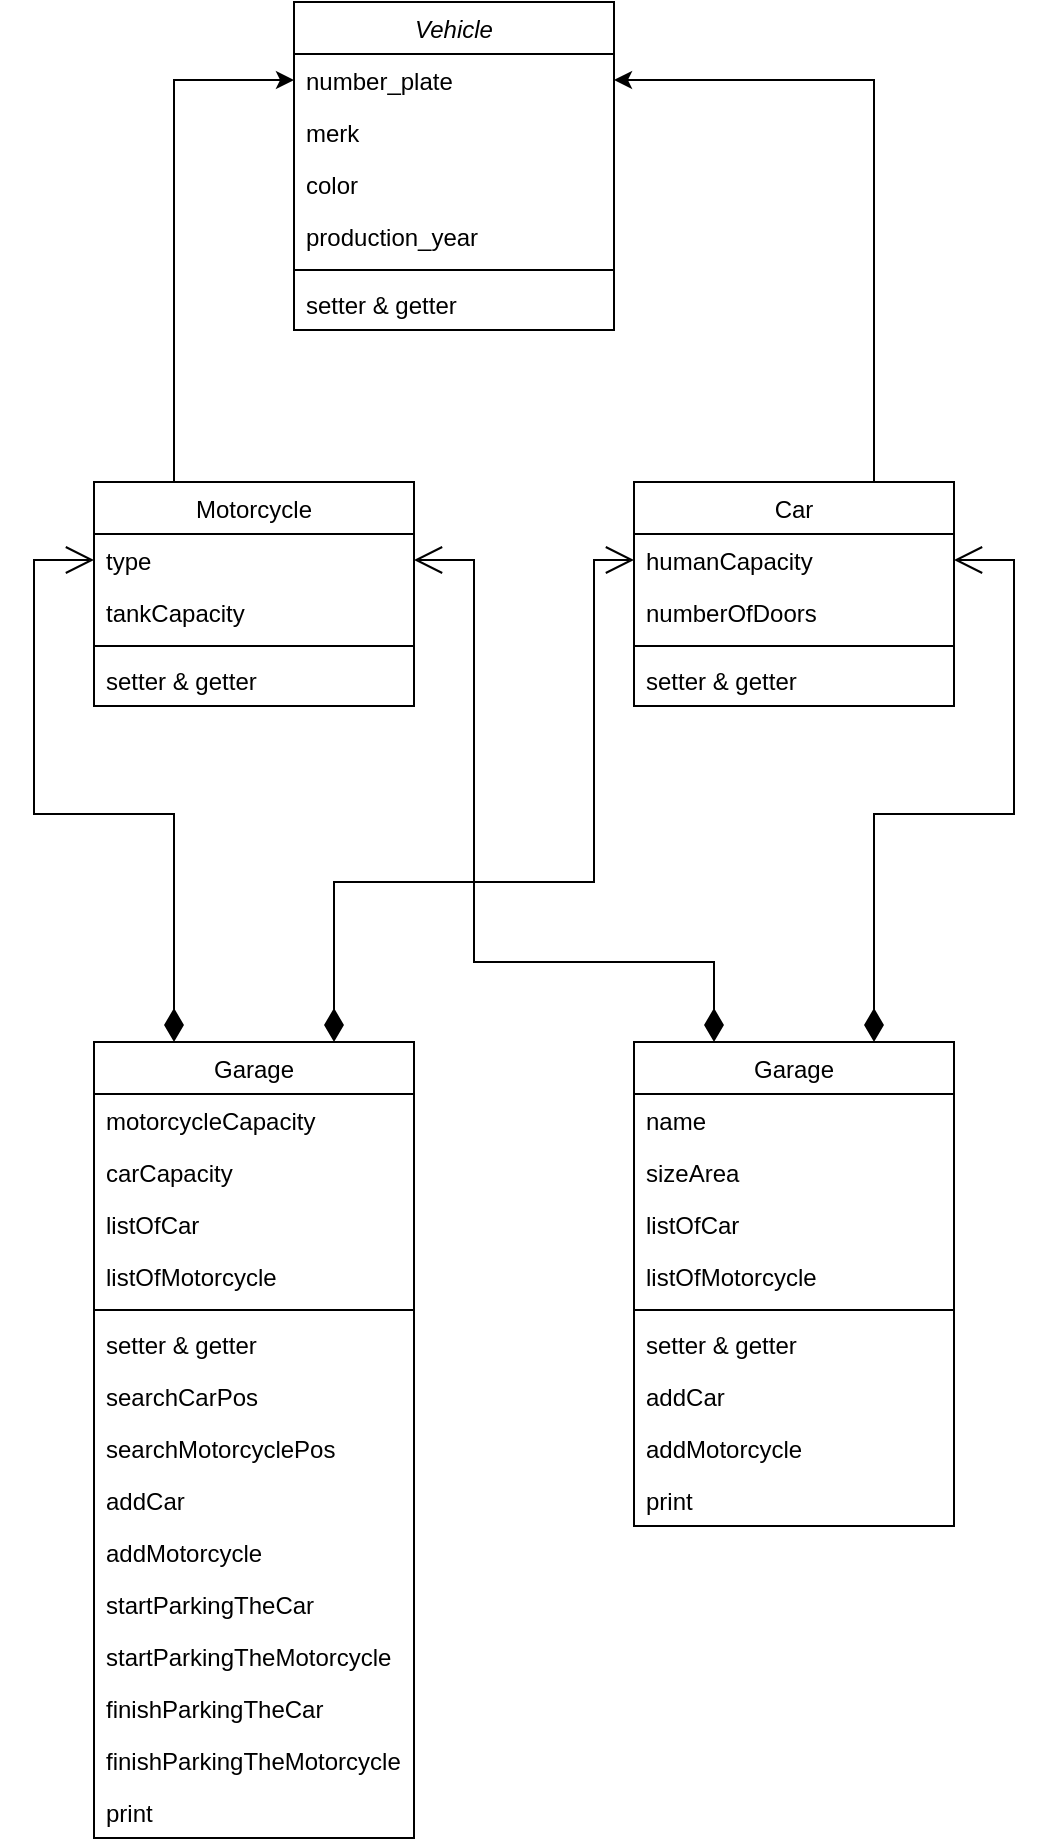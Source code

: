 <mxfile version="24.0.4" type="github">
  <diagram id="C5RBs43oDa-KdzZeNtuy" name="Page-1">
    <mxGraphModel dx="2480" dy="1380" grid="1" gridSize="10" guides="1" tooltips="1" connect="1" arrows="1" fold="1" page="1" pageScale="1" pageWidth="827" pageHeight="1169" math="0" shadow="0">
      <root>
        <mxCell id="WIyWlLk6GJQsqaUBKTNV-0" />
        <mxCell id="WIyWlLk6GJQsqaUBKTNV-1" parent="WIyWlLk6GJQsqaUBKTNV-0" />
        <mxCell id="zkfFHV4jXpPFQw0GAbJ--0" value="Vehicle" style="swimlane;fontStyle=2;align=center;verticalAlign=top;childLayout=stackLayout;horizontal=1;startSize=26;horizontalStack=0;resizeParent=1;resizeLast=0;collapsible=1;marginBottom=0;rounded=0;shadow=0;strokeWidth=1;" parent="WIyWlLk6GJQsqaUBKTNV-1" vertex="1">
          <mxGeometry x="220" y="40" width="160" height="164" as="geometry">
            <mxRectangle x="230" y="140" width="160" height="26" as="alternateBounds" />
          </mxGeometry>
        </mxCell>
        <mxCell id="zkfFHV4jXpPFQw0GAbJ--1" value="number_plate" style="text;align=left;verticalAlign=top;spacingLeft=4;spacingRight=4;overflow=hidden;rotatable=0;points=[[0,0.5],[1,0.5]];portConstraint=eastwest;" parent="zkfFHV4jXpPFQw0GAbJ--0" vertex="1">
          <mxGeometry y="26" width="160" height="26" as="geometry" />
        </mxCell>
        <mxCell id="zkfFHV4jXpPFQw0GAbJ--2" value="merk" style="text;align=left;verticalAlign=top;spacingLeft=4;spacingRight=4;overflow=hidden;rotatable=0;points=[[0,0.5],[1,0.5]];portConstraint=eastwest;rounded=0;shadow=0;html=0;" parent="zkfFHV4jXpPFQw0GAbJ--0" vertex="1">
          <mxGeometry y="52" width="160" height="26" as="geometry" />
        </mxCell>
        <mxCell id="zkfFHV4jXpPFQw0GAbJ--3" value="color" style="text;align=left;verticalAlign=top;spacingLeft=4;spacingRight=4;overflow=hidden;rotatable=0;points=[[0,0.5],[1,0.5]];portConstraint=eastwest;rounded=0;shadow=0;html=0;" parent="zkfFHV4jXpPFQw0GAbJ--0" vertex="1">
          <mxGeometry y="78" width="160" height="26" as="geometry" />
        </mxCell>
        <mxCell id="EcJ74c3LNO2z4R8j3UEx-0" value="production_year" style="text;align=left;verticalAlign=top;spacingLeft=4;spacingRight=4;overflow=hidden;rotatable=0;points=[[0,0.5],[1,0.5]];portConstraint=eastwest;rounded=0;shadow=0;html=0;" vertex="1" parent="zkfFHV4jXpPFQw0GAbJ--0">
          <mxGeometry y="104" width="160" height="26" as="geometry" />
        </mxCell>
        <mxCell id="zkfFHV4jXpPFQw0GAbJ--4" value="" style="line;html=1;strokeWidth=1;align=left;verticalAlign=middle;spacingTop=-1;spacingLeft=3;spacingRight=3;rotatable=0;labelPosition=right;points=[];portConstraint=eastwest;" parent="zkfFHV4jXpPFQw0GAbJ--0" vertex="1">
          <mxGeometry y="130" width="160" height="8" as="geometry" />
        </mxCell>
        <mxCell id="zkfFHV4jXpPFQw0GAbJ--5" value="setter &amp; getter" style="text;align=left;verticalAlign=top;spacingLeft=4;spacingRight=4;overflow=hidden;rotatable=0;points=[[0,0.5],[1,0.5]];portConstraint=eastwest;" parent="zkfFHV4jXpPFQw0GAbJ--0" vertex="1">
          <mxGeometry y="138" width="160" height="26" as="geometry" />
        </mxCell>
        <mxCell id="EcJ74c3LNO2z4R8j3UEx-34" style="edgeStyle=orthogonalEdgeStyle;rounded=0;orthogonalLoop=1;jettySize=auto;html=1;exitX=0.75;exitY=0;exitDx=0;exitDy=0;entryX=1;entryY=0.5;entryDx=0;entryDy=0;" edge="1" parent="WIyWlLk6GJQsqaUBKTNV-1" source="zkfFHV4jXpPFQw0GAbJ--17" target="zkfFHV4jXpPFQw0GAbJ--1">
          <mxGeometry relative="1" as="geometry" />
        </mxCell>
        <mxCell id="zkfFHV4jXpPFQw0GAbJ--17" value="Car" style="swimlane;fontStyle=0;align=center;verticalAlign=top;childLayout=stackLayout;horizontal=1;startSize=26;horizontalStack=0;resizeParent=1;resizeLast=0;collapsible=1;marginBottom=0;rounded=0;shadow=0;strokeWidth=1;" parent="WIyWlLk6GJQsqaUBKTNV-1" vertex="1">
          <mxGeometry x="390" y="280" width="160" height="112" as="geometry">
            <mxRectangle x="550" y="140" width="160" height="26" as="alternateBounds" />
          </mxGeometry>
        </mxCell>
        <mxCell id="zkfFHV4jXpPFQw0GAbJ--18" value="humanCapacity" style="text;align=left;verticalAlign=top;spacingLeft=4;spacingRight=4;overflow=hidden;rotatable=0;points=[[0,0.5],[1,0.5]];portConstraint=eastwest;" parent="zkfFHV4jXpPFQw0GAbJ--17" vertex="1">
          <mxGeometry y="26" width="160" height="26" as="geometry" />
        </mxCell>
        <mxCell id="zkfFHV4jXpPFQw0GAbJ--19" value="numberOfDoors" style="text;align=left;verticalAlign=top;spacingLeft=4;spacingRight=4;overflow=hidden;rotatable=0;points=[[0,0.5],[1,0.5]];portConstraint=eastwest;rounded=0;shadow=0;html=0;" parent="zkfFHV4jXpPFQw0GAbJ--17" vertex="1">
          <mxGeometry y="52" width="160" height="26" as="geometry" />
        </mxCell>
        <mxCell id="zkfFHV4jXpPFQw0GAbJ--23" value="" style="line;html=1;strokeWidth=1;align=left;verticalAlign=middle;spacingTop=-1;spacingLeft=3;spacingRight=3;rotatable=0;labelPosition=right;points=[];portConstraint=eastwest;" parent="zkfFHV4jXpPFQw0GAbJ--17" vertex="1">
          <mxGeometry y="78" width="160" height="8" as="geometry" />
        </mxCell>
        <mxCell id="zkfFHV4jXpPFQw0GAbJ--24" value="setter &amp; getter" style="text;align=left;verticalAlign=top;spacingLeft=4;spacingRight=4;overflow=hidden;rotatable=0;points=[[0,0.5],[1,0.5]];portConstraint=eastwest;" parent="zkfFHV4jXpPFQw0GAbJ--17" vertex="1">
          <mxGeometry y="86" width="160" height="26" as="geometry" />
        </mxCell>
        <mxCell id="EcJ74c3LNO2z4R8j3UEx-33" style="edgeStyle=orthogonalEdgeStyle;rounded=0;orthogonalLoop=1;jettySize=auto;html=1;exitX=0.25;exitY=0;exitDx=0;exitDy=0;entryX=0;entryY=0.5;entryDx=0;entryDy=0;" edge="1" parent="WIyWlLk6GJQsqaUBKTNV-1" source="EcJ74c3LNO2z4R8j3UEx-2" target="zkfFHV4jXpPFQw0GAbJ--1">
          <mxGeometry relative="1" as="geometry">
            <Array as="points">
              <mxPoint x="160" y="79" />
            </Array>
          </mxGeometry>
        </mxCell>
        <mxCell id="EcJ74c3LNO2z4R8j3UEx-2" value="Motorcycle" style="swimlane;fontStyle=0;align=center;verticalAlign=top;childLayout=stackLayout;horizontal=1;startSize=26;horizontalStack=0;resizeParent=1;resizeLast=0;collapsible=1;marginBottom=0;rounded=0;shadow=0;strokeWidth=1;" vertex="1" parent="WIyWlLk6GJQsqaUBKTNV-1">
          <mxGeometry x="120" y="280" width="160" height="112" as="geometry">
            <mxRectangle x="550" y="140" width="160" height="26" as="alternateBounds" />
          </mxGeometry>
        </mxCell>
        <mxCell id="EcJ74c3LNO2z4R8j3UEx-3" value="type" style="text;align=left;verticalAlign=top;spacingLeft=4;spacingRight=4;overflow=hidden;rotatable=0;points=[[0,0.5],[1,0.5]];portConstraint=eastwest;" vertex="1" parent="EcJ74c3LNO2z4R8j3UEx-2">
          <mxGeometry y="26" width="160" height="26" as="geometry" />
        </mxCell>
        <mxCell id="EcJ74c3LNO2z4R8j3UEx-4" value="tankCapacity" style="text;align=left;verticalAlign=top;spacingLeft=4;spacingRight=4;overflow=hidden;rotatable=0;points=[[0,0.5],[1,0.5]];portConstraint=eastwest;rounded=0;shadow=0;html=0;" vertex="1" parent="EcJ74c3LNO2z4R8j3UEx-2">
          <mxGeometry y="52" width="160" height="26" as="geometry" />
        </mxCell>
        <mxCell id="EcJ74c3LNO2z4R8j3UEx-5" value="" style="line;html=1;strokeWidth=1;align=left;verticalAlign=middle;spacingTop=-1;spacingLeft=3;spacingRight=3;rotatable=0;labelPosition=right;points=[];portConstraint=eastwest;" vertex="1" parent="EcJ74c3LNO2z4R8j3UEx-2">
          <mxGeometry y="78" width="160" height="8" as="geometry" />
        </mxCell>
        <mxCell id="EcJ74c3LNO2z4R8j3UEx-6" value="setter &amp; getter" style="text;align=left;verticalAlign=top;spacingLeft=4;spacingRight=4;overflow=hidden;rotatable=0;points=[[0,0.5],[1,0.5]];portConstraint=eastwest;" vertex="1" parent="EcJ74c3LNO2z4R8j3UEx-2">
          <mxGeometry y="86" width="160" height="26" as="geometry" />
        </mxCell>
        <mxCell id="EcJ74c3LNO2z4R8j3UEx-37" style="edgeStyle=orthogonalEdgeStyle;rounded=0;orthogonalLoop=1;jettySize=auto;html=1;exitX=0.25;exitY=0;exitDx=0;exitDy=0;entryX=1;entryY=0.5;entryDx=0;entryDy=0;endArrow=open;endSize=12;startArrow=diamondThin;startSize=14;startFill=1;align=left;verticalAlign=bottom;" edge="1" parent="WIyWlLk6GJQsqaUBKTNV-1" source="EcJ74c3LNO2z4R8j3UEx-7" target="EcJ74c3LNO2z4R8j3UEx-3">
          <mxGeometry relative="1" as="geometry">
            <Array as="points">
              <mxPoint x="430" y="520" />
              <mxPoint x="310" y="520" />
              <mxPoint x="310" y="319" />
            </Array>
          </mxGeometry>
        </mxCell>
        <mxCell id="EcJ74c3LNO2z4R8j3UEx-38" style="edgeStyle=orthogonalEdgeStyle;rounded=0;orthogonalLoop=1;jettySize=auto;html=1;exitX=0.75;exitY=0;exitDx=0;exitDy=0;entryX=1;entryY=0.5;entryDx=0;entryDy=0;endArrow=open;endSize=12;startArrow=diamondThin;startSize=14;startFill=1;align=left;verticalAlign=bottom;" edge="1" parent="WIyWlLk6GJQsqaUBKTNV-1" source="EcJ74c3LNO2z4R8j3UEx-7" target="zkfFHV4jXpPFQw0GAbJ--18">
          <mxGeometry relative="1" as="geometry" />
        </mxCell>
        <mxCell id="EcJ74c3LNO2z4R8j3UEx-7" value="Garage" style="swimlane;fontStyle=0;align=center;verticalAlign=top;childLayout=stackLayout;horizontal=1;startSize=26;horizontalStack=0;resizeParent=1;resizeLast=0;collapsible=1;marginBottom=0;rounded=0;shadow=0;strokeWidth=1;" vertex="1" parent="WIyWlLk6GJQsqaUBKTNV-1">
          <mxGeometry x="390" y="560" width="160" height="242" as="geometry">
            <mxRectangle x="550" y="140" width="160" height="26" as="alternateBounds" />
          </mxGeometry>
        </mxCell>
        <mxCell id="EcJ74c3LNO2z4R8j3UEx-8" value="name" style="text;align=left;verticalAlign=top;spacingLeft=4;spacingRight=4;overflow=hidden;rotatable=0;points=[[0,0.5],[1,0.5]];portConstraint=eastwest;" vertex="1" parent="EcJ74c3LNO2z4R8j3UEx-7">
          <mxGeometry y="26" width="160" height="26" as="geometry" />
        </mxCell>
        <mxCell id="EcJ74c3LNO2z4R8j3UEx-9" value="sizeArea" style="text;align=left;verticalAlign=top;spacingLeft=4;spacingRight=4;overflow=hidden;rotatable=0;points=[[0,0.5],[1,0.5]];portConstraint=eastwest;rounded=0;shadow=0;html=0;" vertex="1" parent="EcJ74c3LNO2z4R8j3UEx-7">
          <mxGeometry y="52" width="160" height="26" as="geometry" />
        </mxCell>
        <mxCell id="EcJ74c3LNO2z4R8j3UEx-13" value="listOfCar" style="text;align=left;verticalAlign=top;spacingLeft=4;spacingRight=4;overflow=hidden;rotatable=0;points=[[0,0.5],[1,0.5]];portConstraint=eastwest;rounded=0;shadow=0;html=0;" vertex="1" parent="EcJ74c3LNO2z4R8j3UEx-7">
          <mxGeometry y="78" width="160" height="26" as="geometry" />
        </mxCell>
        <mxCell id="EcJ74c3LNO2z4R8j3UEx-12" value="listOfMotorcycle" style="text;align=left;verticalAlign=top;spacingLeft=4;spacingRight=4;overflow=hidden;rotatable=0;points=[[0,0.5],[1,0.5]];portConstraint=eastwest;rounded=0;shadow=0;html=0;" vertex="1" parent="EcJ74c3LNO2z4R8j3UEx-7">
          <mxGeometry y="104" width="160" height="26" as="geometry" />
        </mxCell>
        <mxCell id="EcJ74c3LNO2z4R8j3UEx-10" value="" style="line;html=1;strokeWidth=1;align=left;verticalAlign=middle;spacingTop=-1;spacingLeft=3;spacingRight=3;rotatable=0;labelPosition=right;points=[];portConstraint=eastwest;" vertex="1" parent="EcJ74c3LNO2z4R8j3UEx-7">
          <mxGeometry y="130" width="160" height="8" as="geometry" />
        </mxCell>
        <mxCell id="EcJ74c3LNO2z4R8j3UEx-11" value="setter &amp; getter" style="text;align=left;verticalAlign=top;spacingLeft=4;spacingRight=4;overflow=hidden;rotatable=0;points=[[0,0.5],[1,0.5]];portConstraint=eastwest;" vertex="1" parent="EcJ74c3LNO2z4R8j3UEx-7">
          <mxGeometry y="138" width="160" height="26" as="geometry" />
        </mxCell>
        <mxCell id="EcJ74c3LNO2z4R8j3UEx-15" value="addCar" style="text;align=left;verticalAlign=top;spacingLeft=4;spacingRight=4;overflow=hidden;rotatable=0;points=[[0,0.5],[1,0.5]];portConstraint=eastwest;" vertex="1" parent="EcJ74c3LNO2z4R8j3UEx-7">
          <mxGeometry y="164" width="160" height="26" as="geometry" />
        </mxCell>
        <mxCell id="EcJ74c3LNO2z4R8j3UEx-14" value="addMotorcycle" style="text;align=left;verticalAlign=top;spacingLeft=4;spacingRight=4;overflow=hidden;rotatable=0;points=[[0,0.5],[1,0.5]];portConstraint=eastwest;" vertex="1" parent="EcJ74c3LNO2z4R8j3UEx-7">
          <mxGeometry y="190" width="160" height="26" as="geometry" />
        </mxCell>
        <mxCell id="EcJ74c3LNO2z4R8j3UEx-16" value="print" style="text;align=left;verticalAlign=top;spacingLeft=4;spacingRight=4;overflow=hidden;rotatable=0;points=[[0,0.5],[1,0.5]];portConstraint=eastwest;" vertex="1" parent="EcJ74c3LNO2z4R8j3UEx-7">
          <mxGeometry y="216" width="160" height="26" as="geometry" />
        </mxCell>
        <mxCell id="EcJ74c3LNO2z4R8j3UEx-35" style="edgeStyle=orthogonalEdgeStyle;rounded=0;orthogonalLoop=1;jettySize=auto;html=1;exitX=0.75;exitY=0;exitDx=0;exitDy=0;entryX=0;entryY=0.5;entryDx=0;entryDy=0;endArrow=open;endSize=12;startArrow=diamondThin;startSize=14;startFill=1;align=left;verticalAlign=bottom;" edge="1" parent="WIyWlLk6GJQsqaUBKTNV-1" source="EcJ74c3LNO2z4R8j3UEx-17" target="zkfFHV4jXpPFQw0GAbJ--18">
          <mxGeometry relative="1" as="geometry">
            <Array as="points">
              <mxPoint x="240" y="480" />
              <mxPoint x="370" y="480" />
              <mxPoint x="370" y="319" />
            </Array>
          </mxGeometry>
        </mxCell>
        <mxCell id="EcJ74c3LNO2z4R8j3UEx-36" style="edgeStyle=orthogonalEdgeStyle;rounded=0;orthogonalLoop=1;jettySize=auto;html=1;exitX=0.25;exitY=0;exitDx=0;exitDy=0;entryX=0;entryY=0.5;entryDx=0;entryDy=0;endArrow=open;startArrow=diamondThin;endFill=0;startFill=1;endSize=12;startSize=14;align=left;verticalAlign=bottom;" edge="1" parent="WIyWlLk6GJQsqaUBKTNV-1" source="EcJ74c3LNO2z4R8j3UEx-17" target="EcJ74c3LNO2z4R8j3UEx-3">
          <mxGeometry relative="1" as="geometry" />
        </mxCell>
        <mxCell id="EcJ74c3LNO2z4R8j3UEx-17" value="Garage" style="swimlane;fontStyle=0;align=center;verticalAlign=top;childLayout=stackLayout;horizontal=1;startSize=26;horizontalStack=0;resizeParent=1;resizeLast=0;collapsible=1;marginBottom=0;rounded=0;shadow=0;strokeWidth=1;" vertex="1" parent="WIyWlLk6GJQsqaUBKTNV-1">
          <mxGeometry x="120" y="560" width="160" height="398" as="geometry">
            <mxRectangle x="550" y="140" width="160" height="26" as="alternateBounds" />
          </mxGeometry>
        </mxCell>
        <mxCell id="EcJ74c3LNO2z4R8j3UEx-18" value="motorcycleCapacity" style="text;align=left;verticalAlign=top;spacingLeft=4;spacingRight=4;overflow=hidden;rotatable=0;points=[[0,0.5],[1,0.5]];portConstraint=eastwest;" vertex="1" parent="EcJ74c3LNO2z4R8j3UEx-17">
          <mxGeometry y="26" width="160" height="26" as="geometry" />
        </mxCell>
        <mxCell id="EcJ74c3LNO2z4R8j3UEx-19" value="carCapacity" style="text;align=left;verticalAlign=top;spacingLeft=4;spacingRight=4;overflow=hidden;rotatable=0;points=[[0,0.5],[1,0.5]];portConstraint=eastwest;rounded=0;shadow=0;html=0;" vertex="1" parent="EcJ74c3LNO2z4R8j3UEx-17">
          <mxGeometry y="52" width="160" height="26" as="geometry" />
        </mxCell>
        <mxCell id="EcJ74c3LNO2z4R8j3UEx-20" value="listOfCar" style="text;align=left;verticalAlign=top;spacingLeft=4;spacingRight=4;overflow=hidden;rotatable=0;points=[[0,0.5],[1,0.5]];portConstraint=eastwest;rounded=0;shadow=0;html=0;" vertex="1" parent="EcJ74c3LNO2z4R8j3UEx-17">
          <mxGeometry y="78" width="160" height="26" as="geometry" />
        </mxCell>
        <mxCell id="EcJ74c3LNO2z4R8j3UEx-21" value="listOfMotorcycle" style="text;align=left;verticalAlign=top;spacingLeft=4;spacingRight=4;overflow=hidden;rotatable=0;points=[[0,0.5],[1,0.5]];portConstraint=eastwest;rounded=0;shadow=0;html=0;" vertex="1" parent="EcJ74c3LNO2z4R8j3UEx-17">
          <mxGeometry y="104" width="160" height="26" as="geometry" />
        </mxCell>
        <mxCell id="EcJ74c3LNO2z4R8j3UEx-22" value="" style="line;html=1;strokeWidth=1;align=left;verticalAlign=middle;spacingTop=-1;spacingLeft=3;spacingRight=3;rotatable=0;labelPosition=right;points=[];portConstraint=eastwest;" vertex="1" parent="EcJ74c3LNO2z4R8j3UEx-17">
          <mxGeometry y="130" width="160" height="8" as="geometry" />
        </mxCell>
        <mxCell id="EcJ74c3LNO2z4R8j3UEx-23" value="setter &amp; getter" style="text;align=left;verticalAlign=top;spacingLeft=4;spacingRight=4;overflow=hidden;rotatable=0;points=[[0,0.5],[1,0.5]];portConstraint=eastwest;" vertex="1" parent="EcJ74c3LNO2z4R8j3UEx-17">
          <mxGeometry y="138" width="160" height="26" as="geometry" />
        </mxCell>
        <mxCell id="EcJ74c3LNO2z4R8j3UEx-28" value="searchCarPos" style="text;align=left;verticalAlign=top;spacingLeft=4;spacingRight=4;overflow=hidden;rotatable=0;points=[[0,0.5],[1,0.5]];portConstraint=eastwest;" vertex="1" parent="EcJ74c3LNO2z4R8j3UEx-17">
          <mxGeometry y="164" width="160" height="26" as="geometry" />
        </mxCell>
        <mxCell id="EcJ74c3LNO2z4R8j3UEx-27" value="searchMotorcyclePos" style="text;align=left;verticalAlign=top;spacingLeft=4;spacingRight=4;overflow=hidden;rotatable=0;points=[[0,0.5],[1,0.5]];portConstraint=eastwest;" vertex="1" parent="EcJ74c3LNO2z4R8j3UEx-17">
          <mxGeometry y="190" width="160" height="26" as="geometry" />
        </mxCell>
        <mxCell id="EcJ74c3LNO2z4R8j3UEx-24" value="addCar" style="text;align=left;verticalAlign=top;spacingLeft=4;spacingRight=4;overflow=hidden;rotatable=0;points=[[0,0.5],[1,0.5]];portConstraint=eastwest;" vertex="1" parent="EcJ74c3LNO2z4R8j3UEx-17">
          <mxGeometry y="216" width="160" height="26" as="geometry" />
        </mxCell>
        <mxCell id="EcJ74c3LNO2z4R8j3UEx-25" value="addMotorcycle" style="text;align=left;verticalAlign=top;spacingLeft=4;spacingRight=4;overflow=hidden;rotatable=0;points=[[0,0.5],[1,0.5]];portConstraint=eastwest;" vertex="1" parent="EcJ74c3LNO2z4R8j3UEx-17">
          <mxGeometry y="242" width="160" height="26" as="geometry" />
        </mxCell>
        <mxCell id="EcJ74c3LNO2z4R8j3UEx-29" value="startParkingTheCar" style="text;align=left;verticalAlign=top;spacingLeft=4;spacingRight=4;overflow=hidden;rotatable=0;points=[[0,0.5],[1,0.5]];portConstraint=eastwest;" vertex="1" parent="EcJ74c3LNO2z4R8j3UEx-17">
          <mxGeometry y="268" width="160" height="26" as="geometry" />
        </mxCell>
        <mxCell id="EcJ74c3LNO2z4R8j3UEx-32" value="startParkingTheMotorcycle" style="text;align=left;verticalAlign=top;spacingLeft=4;spacingRight=4;overflow=hidden;rotatable=0;points=[[0,0.5],[1,0.5]];portConstraint=eastwest;" vertex="1" parent="EcJ74c3LNO2z4R8j3UEx-17">
          <mxGeometry y="294" width="160" height="26" as="geometry" />
        </mxCell>
        <mxCell id="EcJ74c3LNO2z4R8j3UEx-31" value="finishParkingTheCar" style="text;align=left;verticalAlign=top;spacingLeft=4;spacingRight=4;overflow=hidden;rotatable=0;points=[[0,0.5],[1,0.5]];portConstraint=eastwest;" vertex="1" parent="EcJ74c3LNO2z4R8j3UEx-17">
          <mxGeometry y="320" width="160" height="26" as="geometry" />
        </mxCell>
        <mxCell id="EcJ74c3LNO2z4R8j3UEx-30" value="finishParkingTheMotorcycle" style="text;align=left;verticalAlign=top;spacingLeft=4;spacingRight=4;overflow=hidden;rotatable=0;points=[[0,0.5],[1,0.5]];portConstraint=eastwest;" vertex="1" parent="EcJ74c3LNO2z4R8j3UEx-17">
          <mxGeometry y="346" width="160" height="26" as="geometry" />
        </mxCell>
        <mxCell id="EcJ74c3LNO2z4R8j3UEx-26" value="print" style="text;align=left;verticalAlign=top;spacingLeft=4;spacingRight=4;overflow=hidden;rotatable=0;points=[[0,0.5],[1,0.5]];portConstraint=eastwest;" vertex="1" parent="EcJ74c3LNO2z4R8j3UEx-17">
          <mxGeometry y="372" width="160" height="26" as="geometry" />
        </mxCell>
      </root>
    </mxGraphModel>
  </diagram>
</mxfile>
